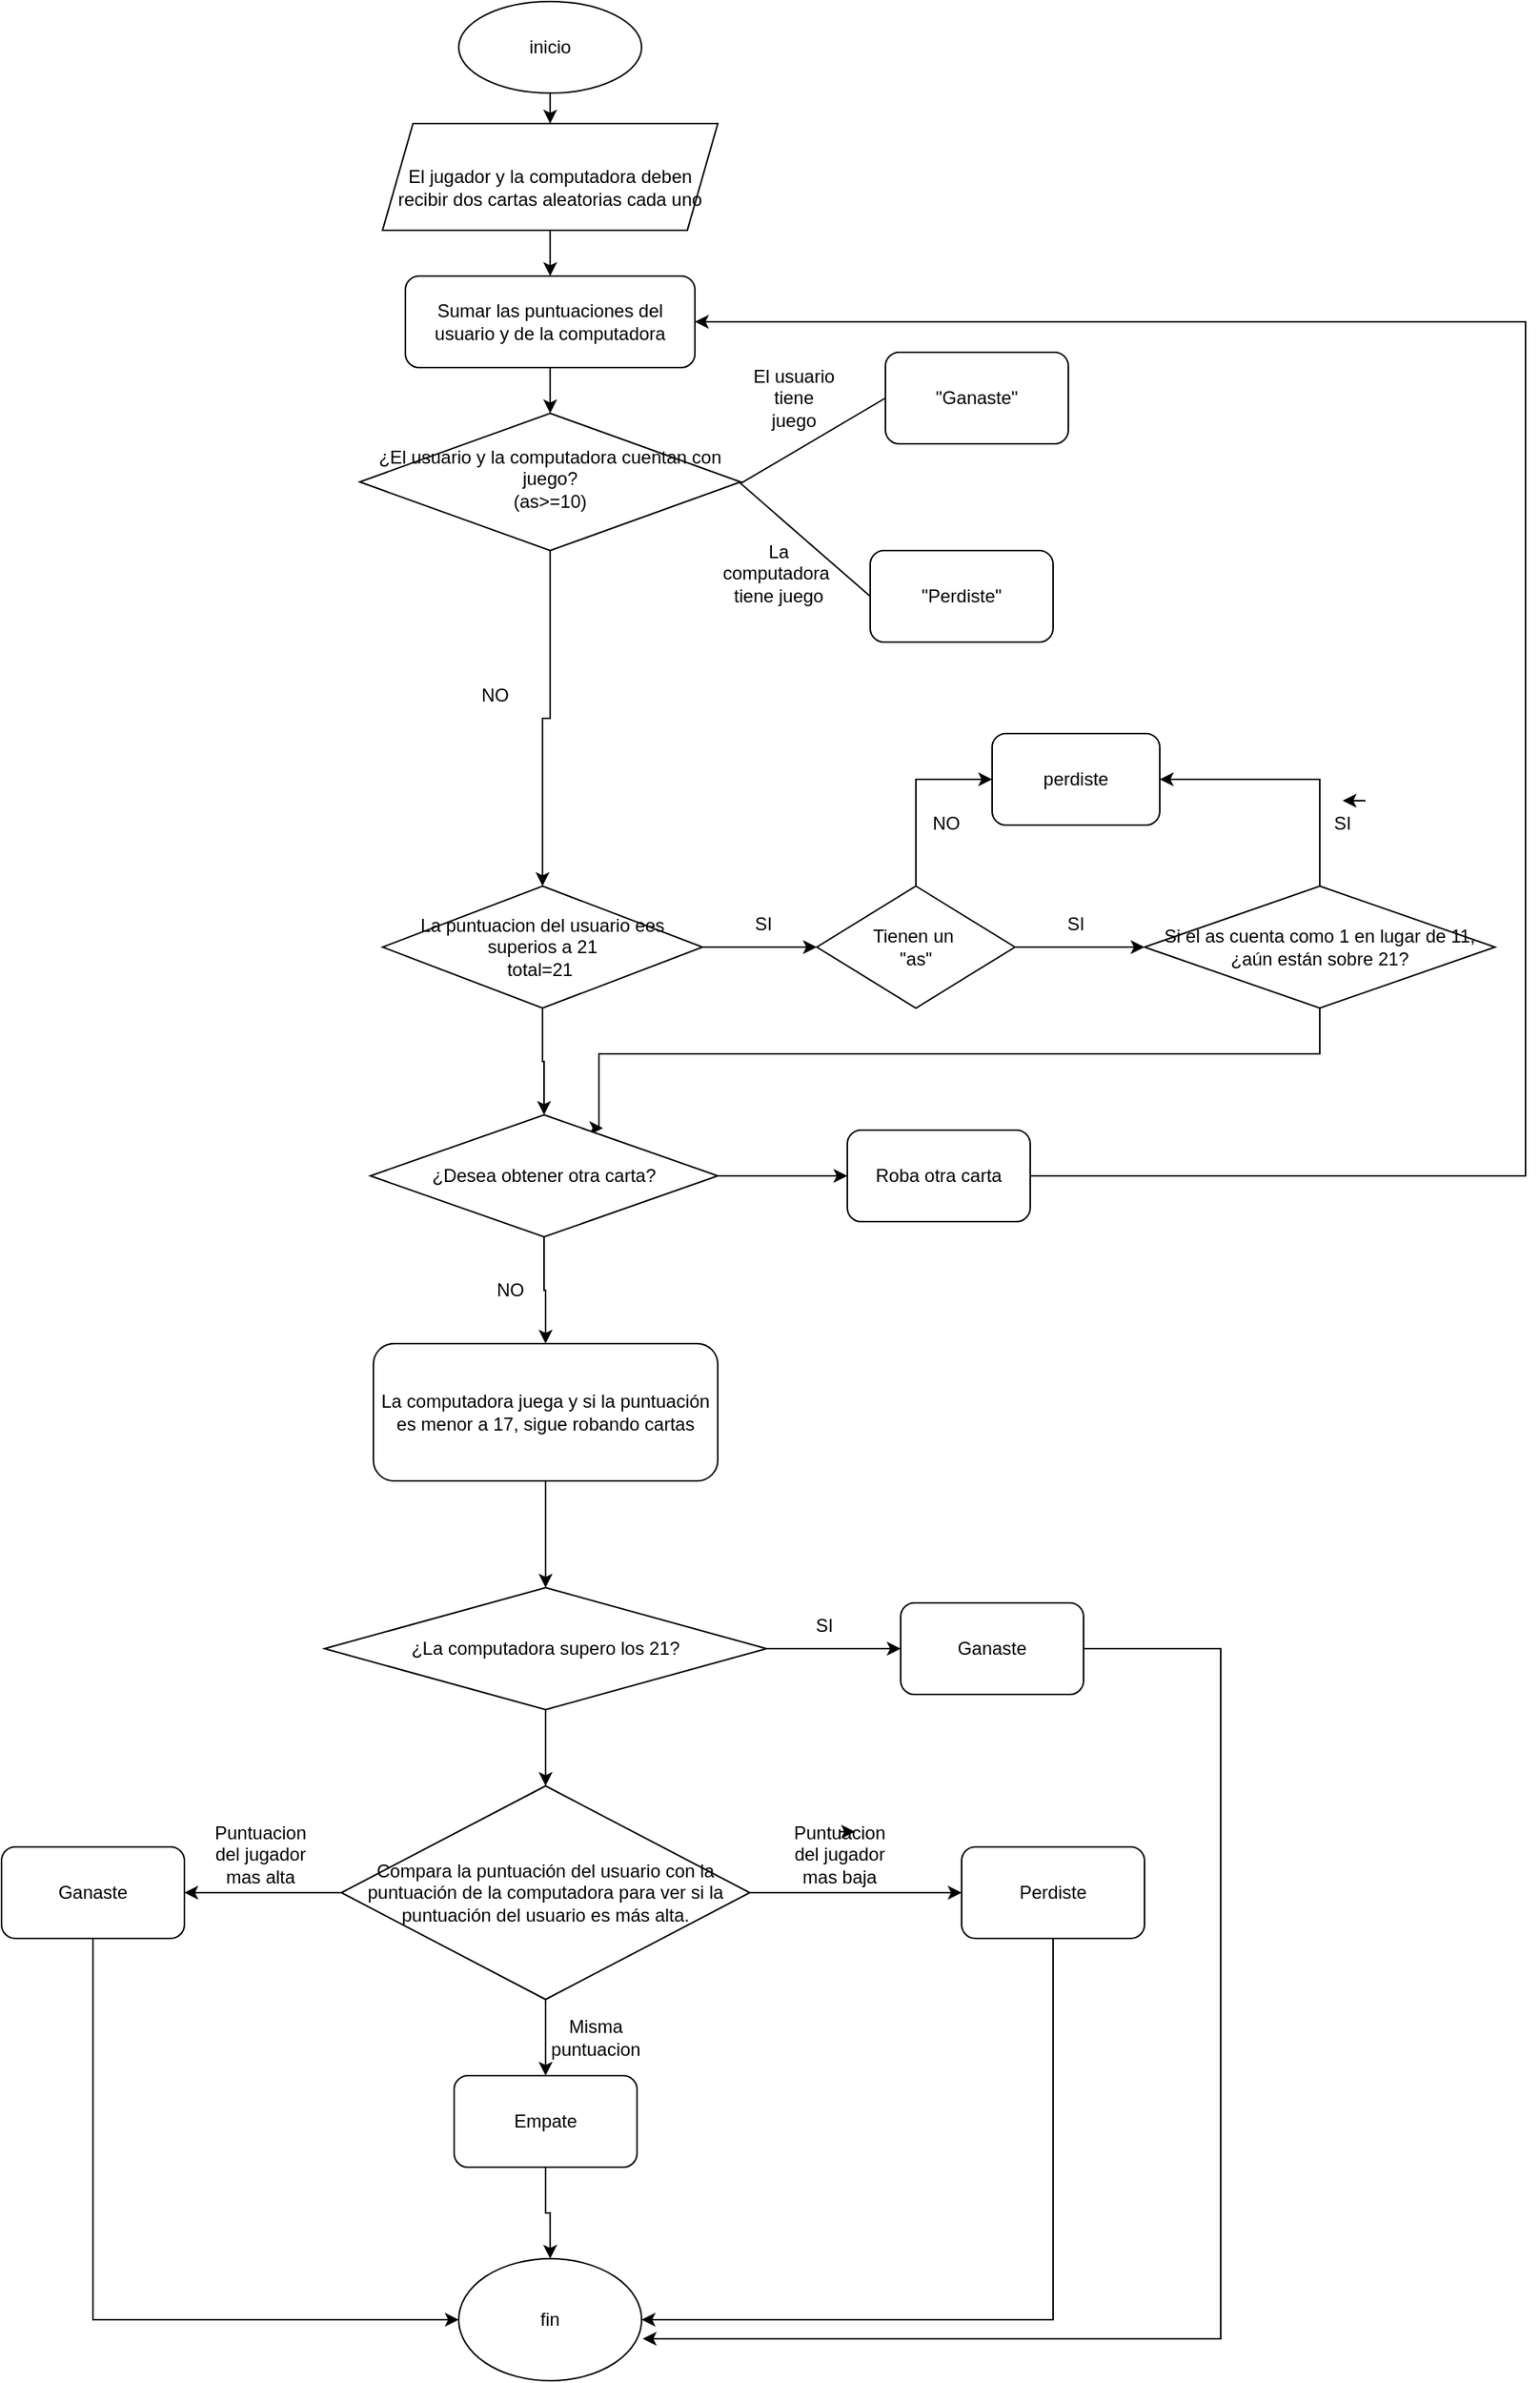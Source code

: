 <mxfile version="24.7.16">
  <diagram id="C5RBs43oDa-KdzZeNtuy" name="Page-1">
    <mxGraphModel dx="3180" dy="2000" grid="1" gridSize="10" guides="1" tooltips="1" connect="1" arrows="1" fold="1" page="1" pageScale="1" pageWidth="827" pageHeight="1169" math="0" shadow="0">
      <root>
        <mxCell id="WIyWlLk6GJQsqaUBKTNV-0" />
        <mxCell id="WIyWlLk6GJQsqaUBKTNV-1" parent="WIyWlLk6GJQsqaUBKTNV-0" />
        <mxCell id="pCgsGMAFF53RwQjHqPP2-14" value="" style="edgeStyle=orthogonalEdgeStyle;rounded=0;orthogonalLoop=1;jettySize=auto;html=1;" edge="1" parent="WIyWlLk6GJQsqaUBKTNV-1" source="pCgsGMAFF53RwQjHqPP2-0" target="pCgsGMAFF53RwQjHqPP2-13">
          <mxGeometry relative="1" as="geometry" />
        </mxCell>
        <mxCell id="pCgsGMAFF53RwQjHqPP2-0" value="inicio" style="ellipse;whiteSpace=wrap;html=1;" vertex="1" parent="WIyWlLk6GJQsqaUBKTNV-1">
          <mxGeometry x="360" y="30" width="120" height="60" as="geometry" />
        </mxCell>
        <mxCell id="pCgsGMAFF53RwQjHqPP2-19" value="" style="edgeStyle=orthogonalEdgeStyle;rounded=0;orthogonalLoop=1;jettySize=auto;html=1;" edge="1" parent="WIyWlLk6GJQsqaUBKTNV-1" source="pCgsGMAFF53RwQjHqPP2-13" target="pCgsGMAFF53RwQjHqPP2-17">
          <mxGeometry relative="1" as="geometry" />
        </mxCell>
        <mxCell id="pCgsGMAFF53RwQjHqPP2-13" value="&lt;br&gt;El jugador y la computadora deben recibir dos cartas aleatorias cada uno" style="shape=parallelogram;perimeter=parallelogramPerimeter;whiteSpace=wrap;html=1;fixedSize=1;" vertex="1" parent="WIyWlLk6GJQsqaUBKTNV-1">
          <mxGeometry x="310" y="110" width="220" height="70" as="geometry" />
        </mxCell>
        <mxCell id="pCgsGMAFF53RwQjHqPP2-21" value="" style="edgeStyle=orthogonalEdgeStyle;rounded=0;orthogonalLoop=1;jettySize=auto;html=1;" edge="1" parent="WIyWlLk6GJQsqaUBKTNV-1" source="pCgsGMAFF53RwQjHqPP2-17" target="pCgsGMAFF53RwQjHqPP2-20">
          <mxGeometry relative="1" as="geometry" />
        </mxCell>
        <mxCell id="pCgsGMAFF53RwQjHqPP2-17" value="Sumar las puntuaciones del usuario y de la computadora" style="rounded=1;whiteSpace=wrap;html=1;" vertex="1" parent="WIyWlLk6GJQsqaUBKTNV-1">
          <mxGeometry x="325" y="210" width="190" height="60" as="geometry" />
        </mxCell>
        <mxCell id="pCgsGMAFF53RwQjHqPP2-31" value="" style="edgeStyle=orthogonalEdgeStyle;rounded=0;orthogonalLoop=1;jettySize=auto;html=1;" edge="1" parent="WIyWlLk6GJQsqaUBKTNV-1" source="pCgsGMAFF53RwQjHqPP2-20" target="pCgsGMAFF53RwQjHqPP2-30">
          <mxGeometry relative="1" as="geometry" />
        </mxCell>
        <mxCell id="pCgsGMAFF53RwQjHqPP2-20" value="¿El usuario y la computadora cuentan con juego?&lt;div&gt;(as&amp;gt;=10)&lt;/div&gt;" style="rhombus;whiteSpace=wrap;html=1;shadow=0;fontFamily=Helvetica;fontSize=12;align=center;strokeWidth=1;spacing=6;spacingTop=-4;" vertex="1" parent="WIyWlLk6GJQsqaUBKTNV-1">
          <mxGeometry x="295" y="300" width="250" height="90" as="geometry" />
        </mxCell>
        <mxCell id="pCgsGMAFF53RwQjHqPP2-22" value="" style="endArrow=none;html=1;rounded=0;exitX=0;exitY=0.5;exitDx=0;exitDy=0;" edge="1" parent="WIyWlLk6GJQsqaUBKTNV-1" source="pCgsGMAFF53RwQjHqPP2-23">
          <mxGeometry width="50" height="50" relative="1" as="geometry">
            <mxPoint x="620" y="410" as="sourcePoint" />
            <mxPoint x="640" y="290" as="targetPoint" />
            <Array as="points">
              <mxPoint x="545" y="346" />
            </Array>
          </mxGeometry>
        </mxCell>
        <mxCell id="pCgsGMAFF53RwQjHqPP2-23" value="&quot;Perdiste&quot;" style="rounded=1;whiteSpace=wrap;html=1;" vertex="1" parent="WIyWlLk6GJQsqaUBKTNV-1">
          <mxGeometry x="630" y="390" width="120" height="60" as="geometry" />
        </mxCell>
        <mxCell id="pCgsGMAFF53RwQjHqPP2-24" value="&quot;Ganaste&quot;" style="rounded=1;whiteSpace=wrap;html=1;" vertex="1" parent="WIyWlLk6GJQsqaUBKTNV-1">
          <mxGeometry x="640" y="260" width="120" height="60" as="geometry" />
        </mxCell>
        <mxCell id="pCgsGMAFF53RwQjHqPP2-25" value="El usuario tiene juego" style="text;html=1;align=center;verticalAlign=middle;whiteSpace=wrap;rounded=0;" vertex="1" parent="WIyWlLk6GJQsqaUBKTNV-1">
          <mxGeometry x="550" y="275" width="60" height="30" as="geometry" />
        </mxCell>
        <mxCell id="pCgsGMAFF53RwQjHqPP2-27" value="La computadora&amp;nbsp;&lt;div&gt;tiene juego&lt;/div&gt;" style="text;html=1;align=center;verticalAlign=middle;whiteSpace=wrap;rounded=0;" vertex="1" parent="WIyWlLk6GJQsqaUBKTNV-1">
          <mxGeometry x="540" y="390" width="60" height="30" as="geometry" />
        </mxCell>
        <mxCell id="pCgsGMAFF53RwQjHqPP2-33" style="edgeStyle=orthogonalEdgeStyle;rounded=0;orthogonalLoop=1;jettySize=auto;html=1;entryX=0;entryY=0.5;entryDx=0;entryDy=0;" edge="1" parent="WIyWlLk6GJQsqaUBKTNV-1" source="pCgsGMAFF53RwQjHqPP2-30" target="pCgsGMAFF53RwQjHqPP2-32">
          <mxGeometry relative="1" as="geometry" />
        </mxCell>
        <mxCell id="pCgsGMAFF53RwQjHqPP2-49" style="edgeStyle=orthogonalEdgeStyle;rounded=0;orthogonalLoop=1;jettySize=auto;html=1;entryX=0.5;entryY=0;entryDx=0;entryDy=0;" edge="1" parent="WIyWlLk6GJQsqaUBKTNV-1" source="pCgsGMAFF53RwQjHqPP2-30" target="pCgsGMAFF53RwQjHqPP2-48">
          <mxGeometry relative="1" as="geometry" />
        </mxCell>
        <mxCell id="pCgsGMAFF53RwQjHqPP2-30" value="La puntuacion del usuario ees superios a 21&lt;div&gt;total=21&amp;nbsp;&lt;/div&gt;" style="rhombus;whiteSpace=wrap;html=1;" vertex="1" parent="WIyWlLk6GJQsqaUBKTNV-1">
          <mxGeometry x="310" y="610" width="210" height="80" as="geometry" />
        </mxCell>
        <mxCell id="pCgsGMAFF53RwQjHqPP2-35" style="edgeStyle=orthogonalEdgeStyle;rounded=0;orthogonalLoop=1;jettySize=auto;html=1;entryX=0;entryY=0.5;entryDx=0;entryDy=0;" edge="1" parent="WIyWlLk6GJQsqaUBKTNV-1" source="pCgsGMAFF53RwQjHqPP2-32" target="pCgsGMAFF53RwQjHqPP2-34">
          <mxGeometry relative="1" as="geometry" />
        </mxCell>
        <mxCell id="pCgsGMAFF53RwQjHqPP2-40" style="edgeStyle=orthogonalEdgeStyle;rounded=0;orthogonalLoop=1;jettySize=auto;html=1;entryX=0;entryY=0.5;entryDx=0;entryDy=0;" edge="1" parent="WIyWlLk6GJQsqaUBKTNV-1" source="pCgsGMAFF53RwQjHqPP2-32" target="pCgsGMAFF53RwQjHqPP2-37">
          <mxGeometry relative="1" as="geometry" />
        </mxCell>
        <mxCell id="pCgsGMAFF53RwQjHqPP2-32" value="Tienen un&amp;nbsp;&lt;div&gt;&quot;as&quot;&lt;/div&gt;" style="rhombus;whiteSpace=wrap;html=1;" vertex="1" parent="WIyWlLk6GJQsqaUBKTNV-1">
          <mxGeometry x="595" y="610" width="130" height="80" as="geometry" />
        </mxCell>
        <mxCell id="pCgsGMAFF53RwQjHqPP2-41" style="edgeStyle=orthogonalEdgeStyle;rounded=0;orthogonalLoop=1;jettySize=auto;html=1;entryX=1;entryY=0.5;entryDx=0;entryDy=0;" edge="1" parent="WIyWlLk6GJQsqaUBKTNV-1" source="pCgsGMAFF53RwQjHqPP2-34" target="pCgsGMAFF53RwQjHqPP2-37">
          <mxGeometry relative="1" as="geometry" />
        </mxCell>
        <mxCell id="pCgsGMAFF53RwQjHqPP2-50" style="edgeStyle=orthogonalEdgeStyle;rounded=0;orthogonalLoop=1;jettySize=auto;html=1;entryX=0.67;entryY=0.109;entryDx=0;entryDy=0;entryPerimeter=0;" edge="1" parent="WIyWlLk6GJQsqaUBKTNV-1" source="pCgsGMAFF53RwQjHqPP2-34" target="pCgsGMAFF53RwQjHqPP2-48">
          <mxGeometry relative="1" as="geometry">
            <mxPoint x="470" y="730" as="targetPoint" />
            <Array as="points">
              <mxPoint x="925" y="720" />
              <mxPoint x="452" y="720" />
            </Array>
          </mxGeometry>
        </mxCell>
        <mxCell id="pCgsGMAFF53RwQjHqPP2-34" value="Si el as cuenta como 1 en lugar de 11, ¿aún están sobre 21?" style="rhombus;whiteSpace=wrap;html=1;" vertex="1" parent="WIyWlLk6GJQsqaUBKTNV-1">
          <mxGeometry x="810" y="610" width="230" height="80" as="geometry" />
        </mxCell>
        <mxCell id="pCgsGMAFF53RwQjHqPP2-37" value="perdiste" style="rounded=1;whiteSpace=wrap;html=1;" vertex="1" parent="WIyWlLk6GJQsqaUBKTNV-1">
          <mxGeometry x="710" y="510" width="110" height="60" as="geometry" />
        </mxCell>
        <mxCell id="pCgsGMAFF53RwQjHqPP2-42" value="NO" style="text;html=1;align=center;verticalAlign=middle;whiteSpace=wrap;rounded=0;" vertex="1" parent="WIyWlLk6GJQsqaUBKTNV-1">
          <mxGeometry x="354" y="470" width="60" height="30" as="geometry" />
        </mxCell>
        <mxCell id="pCgsGMAFF53RwQjHqPP2-43" value="NO" style="text;html=1;align=center;verticalAlign=middle;whiteSpace=wrap;rounded=0;" vertex="1" parent="WIyWlLk6GJQsqaUBKTNV-1">
          <mxGeometry x="650" y="554" width="60" height="30" as="geometry" />
        </mxCell>
        <mxCell id="pCgsGMAFF53RwQjHqPP2-44" value="SI" style="text;html=1;align=center;verticalAlign=middle;whiteSpace=wrap;rounded=0;" vertex="1" parent="WIyWlLk6GJQsqaUBKTNV-1">
          <mxGeometry x="910" y="554" width="60" height="30" as="geometry" />
        </mxCell>
        <mxCell id="pCgsGMAFF53RwQjHqPP2-45" style="edgeStyle=orthogonalEdgeStyle;rounded=0;orthogonalLoop=1;jettySize=auto;html=1;exitX=0.75;exitY=0;exitDx=0;exitDy=0;entryX=0.5;entryY=0;entryDx=0;entryDy=0;" edge="1" parent="WIyWlLk6GJQsqaUBKTNV-1" source="pCgsGMAFF53RwQjHqPP2-44" target="pCgsGMAFF53RwQjHqPP2-44">
          <mxGeometry relative="1" as="geometry" />
        </mxCell>
        <mxCell id="pCgsGMAFF53RwQjHqPP2-46" value="SI" style="text;html=1;align=center;verticalAlign=middle;whiteSpace=wrap;rounded=0;" vertex="1" parent="WIyWlLk6GJQsqaUBKTNV-1">
          <mxGeometry x="735" y="620" width="60" height="30" as="geometry" />
        </mxCell>
        <mxCell id="pCgsGMAFF53RwQjHqPP2-47" value="SI" style="text;html=1;align=center;verticalAlign=middle;whiteSpace=wrap;rounded=0;" vertex="1" parent="WIyWlLk6GJQsqaUBKTNV-1">
          <mxGeometry x="530" y="620" width="60" height="30" as="geometry" />
        </mxCell>
        <mxCell id="pCgsGMAFF53RwQjHqPP2-52" value="" style="edgeStyle=orthogonalEdgeStyle;rounded=0;orthogonalLoop=1;jettySize=auto;html=1;" edge="1" parent="WIyWlLk6GJQsqaUBKTNV-1" source="pCgsGMAFF53RwQjHqPP2-48" target="pCgsGMAFF53RwQjHqPP2-51">
          <mxGeometry relative="1" as="geometry" />
        </mxCell>
        <mxCell id="pCgsGMAFF53RwQjHqPP2-55" value="" style="edgeStyle=orthogonalEdgeStyle;rounded=0;orthogonalLoop=1;jettySize=auto;html=1;" edge="1" parent="WIyWlLk6GJQsqaUBKTNV-1" source="pCgsGMAFF53RwQjHqPP2-48" target="pCgsGMAFF53RwQjHqPP2-54">
          <mxGeometry relative="1" as="geometry" />
        </mxCell>
        <mxCell id="pCgsGMAFF53RwQjHqPP2-48" value="¿Desea obtener otra carta?" style="rhombus;whiteSpace=wrap;html=1;" vertex="1" parent="WIyWlLk6GJQsqaUBKTNV-1">
          <mxGeometry x="302" y="760" width="228" height="80" as="geometry" />
        </mxCell>
        <mxCell id="pCgsGMAFF53RwQjHqPP2-53" style="edgeStyle=orthogonalEdgeStyle;rounded=0;orthogonalLoop=1;jettySize=auto;html=1;entryX=1;entryY=0.5;entryDx=0;entryDy=0;" edge="1" parent="WIyWlLk6GJQsqaUBKTNV-1" source="pCgsGMAFF53RwQjHqPP2-51" target="pCgsGMAFF53RwQjHqPP2-17">
          <mxGeometry relative="1" as="geometry">
            <mxPoint x="1060" y="290" as="targetPoint" />
            <Array as="points">
              <mxPoint x="1060" y="800" />
              <mxPoint x="1060" y="240" />
            </Array>
          </mxGeometry>
        </mxCell>
        <mxCell id="pCgsGMAFF53RwQjHqPP2-51" value="&lt;span style=&quot;background-color: initial;&quot;&gt;Roba otra carta&lt;/span&gt;" style="rounded=1;whiteSpace=wrap;html=1;" vertex="1" parent="WIyWlLk6GJQsqaUBKTNV-1">
          <mxGeometry x="615" y="770" width="120" height="60" as="geometry" />
        </mxCell>
        <mxCell id="pCgsGMAFF53RwQjHqPP2-61" value="" style="edgeStyle=orthogonalEdgeStyle;rounded=0;orthogonalLoop=1;jettySize=auto;html=1;" edge="1" parent="WIyWlLk6GJQsqaUBKTNV-1" source="pCgsGMAFF53RwQjHqPP2-54" target="pCgsGMAFF53RwQjHqPP2-59">
          <mxGeometry relative="1" as="geometry" />
        </mxCell>
        <mxCell id="pCgsGMAFF53RwQjHqPP2-54" value="La computadora juega y si la puntuación es menor a 17, sigue robando cartas" style="rounded=1;whiteSpace=wrap;html=1;" vertex="1" parent="WIyWlLk6GJQsqaUBKTNV-1">
          <mxGeometry x="304" y="910" width="226" height="90" as="geometry" />
        </mxCell>
        <mxCell id="pCgsGMAFF53RwQjHqPP2-56" value="NO" style="text;html=1;align=center;verticalAlign=middle;whiteSpace=wrap;rounded=0;" vertex="1" parent="WIyWlLk6GJQsqaUBKTNV-1">
          <mxGeometry x="364" y="860" width="60" height="30" as="geometry" />
        </mxCell>
        <mxCell id="pCgsGMAFF53RwQjHqPP2-63" value="" style="edgeStyle=orthogonalEdgeStyle;rounded=0;orthogonalLoop=1;jettySize=auto;html=1;" edge="1" parent="WIyWlLk6GJQsqaUBKTNV-1" source="pCgsGMAFF53RwQjHqPP2-59" target="pCgsGMAFF53RwQjHqPP2-62">
          <mxGeometry relative="1" as="geometry" />
        </mxCell>
        <mxCell id="pCgsGMAFF53RwQjHqPP2-69" value="" style="edgeStyle=orthogonalEdgeStyle;rounded=0;orthogonalLoop=1;jettySize=auto;html=1;" edge="1" parent="WIyWlLk6GJQsqaUBKTNV-1" source="pCgsGMAFF53RwQjHqPP2-59" target="pCgsGMAFF53RwQjHqPP2-68">
          <mxGeometry relative="1" as="geometry" />
        </mxCell>
        <mxCell id="pCgsGMAFF53RwQjHqPP2-59" value="¿La computadora supero los 21?" style="rhombus;whiteSpace=wrap;html=1;" vertex="1" parent="WIyWlLk6GJQsqaUBKTNV-1">
          <mxGeometry x="272" y="1070" width="290" height="80" as="geometry" />
        </mxCell>
        <mxCell id="pCgsGMAFF53RwQjHqPP2-62" value="Ganaste" style="rounded=1;whiteSpace=wrap;html=1;" vertex="1" parent="WIyWlLk6GJQsqaUBKTNV-1">
          <mxGeometry x="650" y="1080" width="120" height="60" as="geometry" />
        </mxCell>
        <mxCell id="pCgsGMAFF53RwQjHqPP2-64" value="SI" style="text;html=1;align=center;verticalAlign=middle;whiteSpace=wrap;rounded=0;" vertex="1" parent="WIyWlLk6GJQsqaUBKTNV-1">
          <mxGeometry x="570" y="1080" width="60" height="30" as="geometry" />
        </mxCell>
        <mxCell id="pCgsGMAFF53RwQjHqPP2-71" value="" style="edgeStyle=orthogonalEdgeStyle;rounded=0;orthogonalLoop=1;jettySize=auto;html=1;" edge="1" parent="WIyWlLk6GJQsqaUBKTNV-1" source="pCgsGMAFF53RwQjHqPP2-68" target="pCgsGMAFF53RwQjHqPP2-70">
          <mxGeometry relative="1" as="geometry" />
        </mxCell>
        <mxCell id="pCgsGMAFF53RwQjHqPP2-73" value="" style="edgeStyle=orthogonalEdgeStyle;rounded=0;orthogonalLoop=1;jettySize=auto;html=1;" edge="1" parent="WIyWlLk6GJQsqaUBKTNV-1" source="pCgsGMAFF53RwQjHqPP2-68" target="pCgsGMAFF53RwQjHqPP2-72">
          <mxGeometry relative="1" as="geometry" />
        </mxCell>
        <mxCell id="pCgsGMAFF53RwQjHqPP2-75" value="" style="edgeStyle=orthogonalEdgeStyle;rounded=0;orthogonalLoop=1;jettySize=auto;html=1;" edge="1" parent="WIyWlLk6GJQsqaUBKTNV-1" source="pCgsGMAFF53RwQjHqPP2-68" target="pCgsGMAFF53RwQjHqPP2-74">
          <mxGeometry relative="1" as="geometry" />
        </mxCell>
        <mxCell id="pCgsGMAFF53RwQjHqPP2-68" value="Compara la puntuación del usuario con la puntuación de la computadora para ver si la puntuación del usuario es más alta." style="rhombus;whiteSpace=wrap;html=1;" vertex="1" parent="WIyWlLk6GJQsqaUBKTNV-1">
          <mxGeometry x="283" y="1200" width="268" height="140" as="geometry" />
        </mxCell>
        <mxCell id="pCgsGMAFF53RwQjHqPP2-84" style="edgeStyle=orthogonalEdgeStyle;rounded=0;orthogonalLoop=1;jettySize=auto;html=1;entryX=1;entryY=0.5;entryDx=0;entryDy=0;" edge="1" parent="WIyWlLk6GJQsqaUBKTNV-1" source="pCgsGMAFF53RwQjHqPP2-70" target="pCgsGMAFF53RwQjHqPP2-81">
          <mxGeometry relative="1" as="geometry">
            <Array as="points">
              <mxPoint x="750" y="1550" />
            </Array>
          </mxGeometry>
        </mxCell>
        <mxCell id="pCgsGMAFF53RwQjHqPP2-70" value="Perdiste" style="rounded=1;whiteSpace=wrap;html=1;" vertex="1" parent="WIyWlLk6GJQsqaUBKTNV-1">
          <mxGeometry x="690" y="1240" width="120" height="60" as="geometry" />
        </mxCell>
        <mxCell id="pCgsGMAFF53RwQjHqPP2-83" value="" style="edgeStyle=orthogonalEdgeStyle;rounded=0;orthogonalLoop=1;jettySize=auto;html=1;" edge="1" parent="WIyWlLk6GJQsqaUBKTNV-1" source="pCgsGMAFF53RwQjHqPP2-72" target="pCgsGMAFF53RwQjHqPP2-81">
          <mxGeometry relative="1" as="geometry" />
        </mxCell>
        <mxCell id="pCgsGMAFF53RwQjHqPP2-72" value="Empate" style="rounded=1;whiteSpace=wrap;html=1;" vertex="1" parent="WIyWlLk6GJQsqaUBKTNV-1">
          <mxGeometry x="357" y="1390" width="120" height="60" as="geometry" />
        </mxCell>
        <mxCell id="pCgsGMAFF53RwQjHqPP2-85" style="edgeStyle=orthogonalEdgeStyle;rounded=0;orthogonalLoop=1;jettySize=auto;html=1;entryX=0;entryY=0.5;entryDx=0;entryDy=0;" edge="1" parent="WIyWlLk6GJQsqaUBKTNV-1" source="pCgsGMAFF53RwQjHqPP2-74" target="pCgsGMAFF53RwQjHqPP2-81">
          <mxGeometry relative="1" as="geometry">
            <Array as="points">
              <mxPoint x="120" y="1550" />
            </Array>
          </mxGeometry>
        </mxCell>
        <mxCell id="pCgsGMAFF53RwQjHqPP2-74" value="Ganaste" style="rounded=1;whiteSpace=wrap;html=1;" vertex="1" parent="WIyWlLk6GJQsqaUBKTNV-1">
          <mxGeometry x="60" y="1240" width="120" height="60" as="geometry" />
        </mxCell>
        <mxCell id="pCgsGMAFF53RwQjHqPP2-78" style="edgeStyle=orthogonalEdgeStyle;rounded=0;orthogonalLoop=1;jettySize=auto;html=1;exitX=0.5;exitY=0;exitDx=0;exitDy=0;" edge="1" parent="WIyWlLk6GJQsqaUBKTNV-1" source="pCgsGMAFF53RwQjHqPP2-77">
          <mxGeometry relative="1" as="geometry">
            <mxPoint x="620" y="1230" as="targetPoint" />
          </mxGeometry>
        </mxCell>
        <mxCell id="pCgsGMAFF53RwQjHqPP2-77" value="Puntuacion del jugador mas baja" style="text;html=1;align=center;verticalAlign=middle;whiteSpace=wrap;rounded=0;" vertex="1" parent="WIyWlLk6GJQsqaUBKTNV-1">
          <mxGeometry x="580" y="1230" width="60" height="30" as="geometry" />
        </mxCell>
        <mxCell id="pCgsGMAFF53RwQjHqPP2-79" value="Puntuacion del jugador mas alta" style="text;html=1;align=center;verticalAlign=middle;whiteSpace=wrap;rounded=0;" vertex="1" parent="WIyWlLk6GJQsqaUBKTNV-1">
          <mxGeometry x="200" y="1230" width="60" height="30" as="geometry" />
        </mxCell>
        <mxCell id="pCgsGMAFF53RwQjHqPP2-80" value="Misma puntuacion" style="text;html=1;align=center;verticalAlign=middle;whiteSpace=wrap;rounded=0;" vertex="1" parent="WIyWlLk6GJQsqaUBKTNV-1">
          <mxGeometry x="420" y="1350" width="60" height="30" as="geometry" />
        </mxCell>
        <mxCell id="pCgsGMAFF53RwQjHqPP2-81" value="fin" style="ellipse;whiteSpace=wrap;html=1;" vertex="1" parent="WIyWlLk6GJQsqaUBKTNV-1">
          <mxGeometry x="360" y="1510" width="120" height="80" as="geometry" />
        </mxCell>
        <mxCell id="pCgsGMAFF53RwQjHqPP2-86" style="edgeStyle=orthogonalEdgeStyle;rounded=0;orthogonalLoop=1;jettySize=auto;html=1;entryX=1.006;entryY=0.656;entryDx=0;entryDy=0;entryPerimeter=0;" edge="1" parent="WIyWlLk6GJQsqaUBKTNV-1" source="pCgsGMAFF53RwQjHqPP2-62" target="pCgsGMAFF53RwQjHqPP2-81">
          <mxGeometry relative="1" as="geometry">
            <Array as="points">
              <mxPoint x="860" y="1110" />
              <mxPoint x="860" y="1563" />
            </Array>
          </mxGeometry>
        </mxCell>
      </root>
    </mxGraphModel>
  </diagram>
</mxfile>
